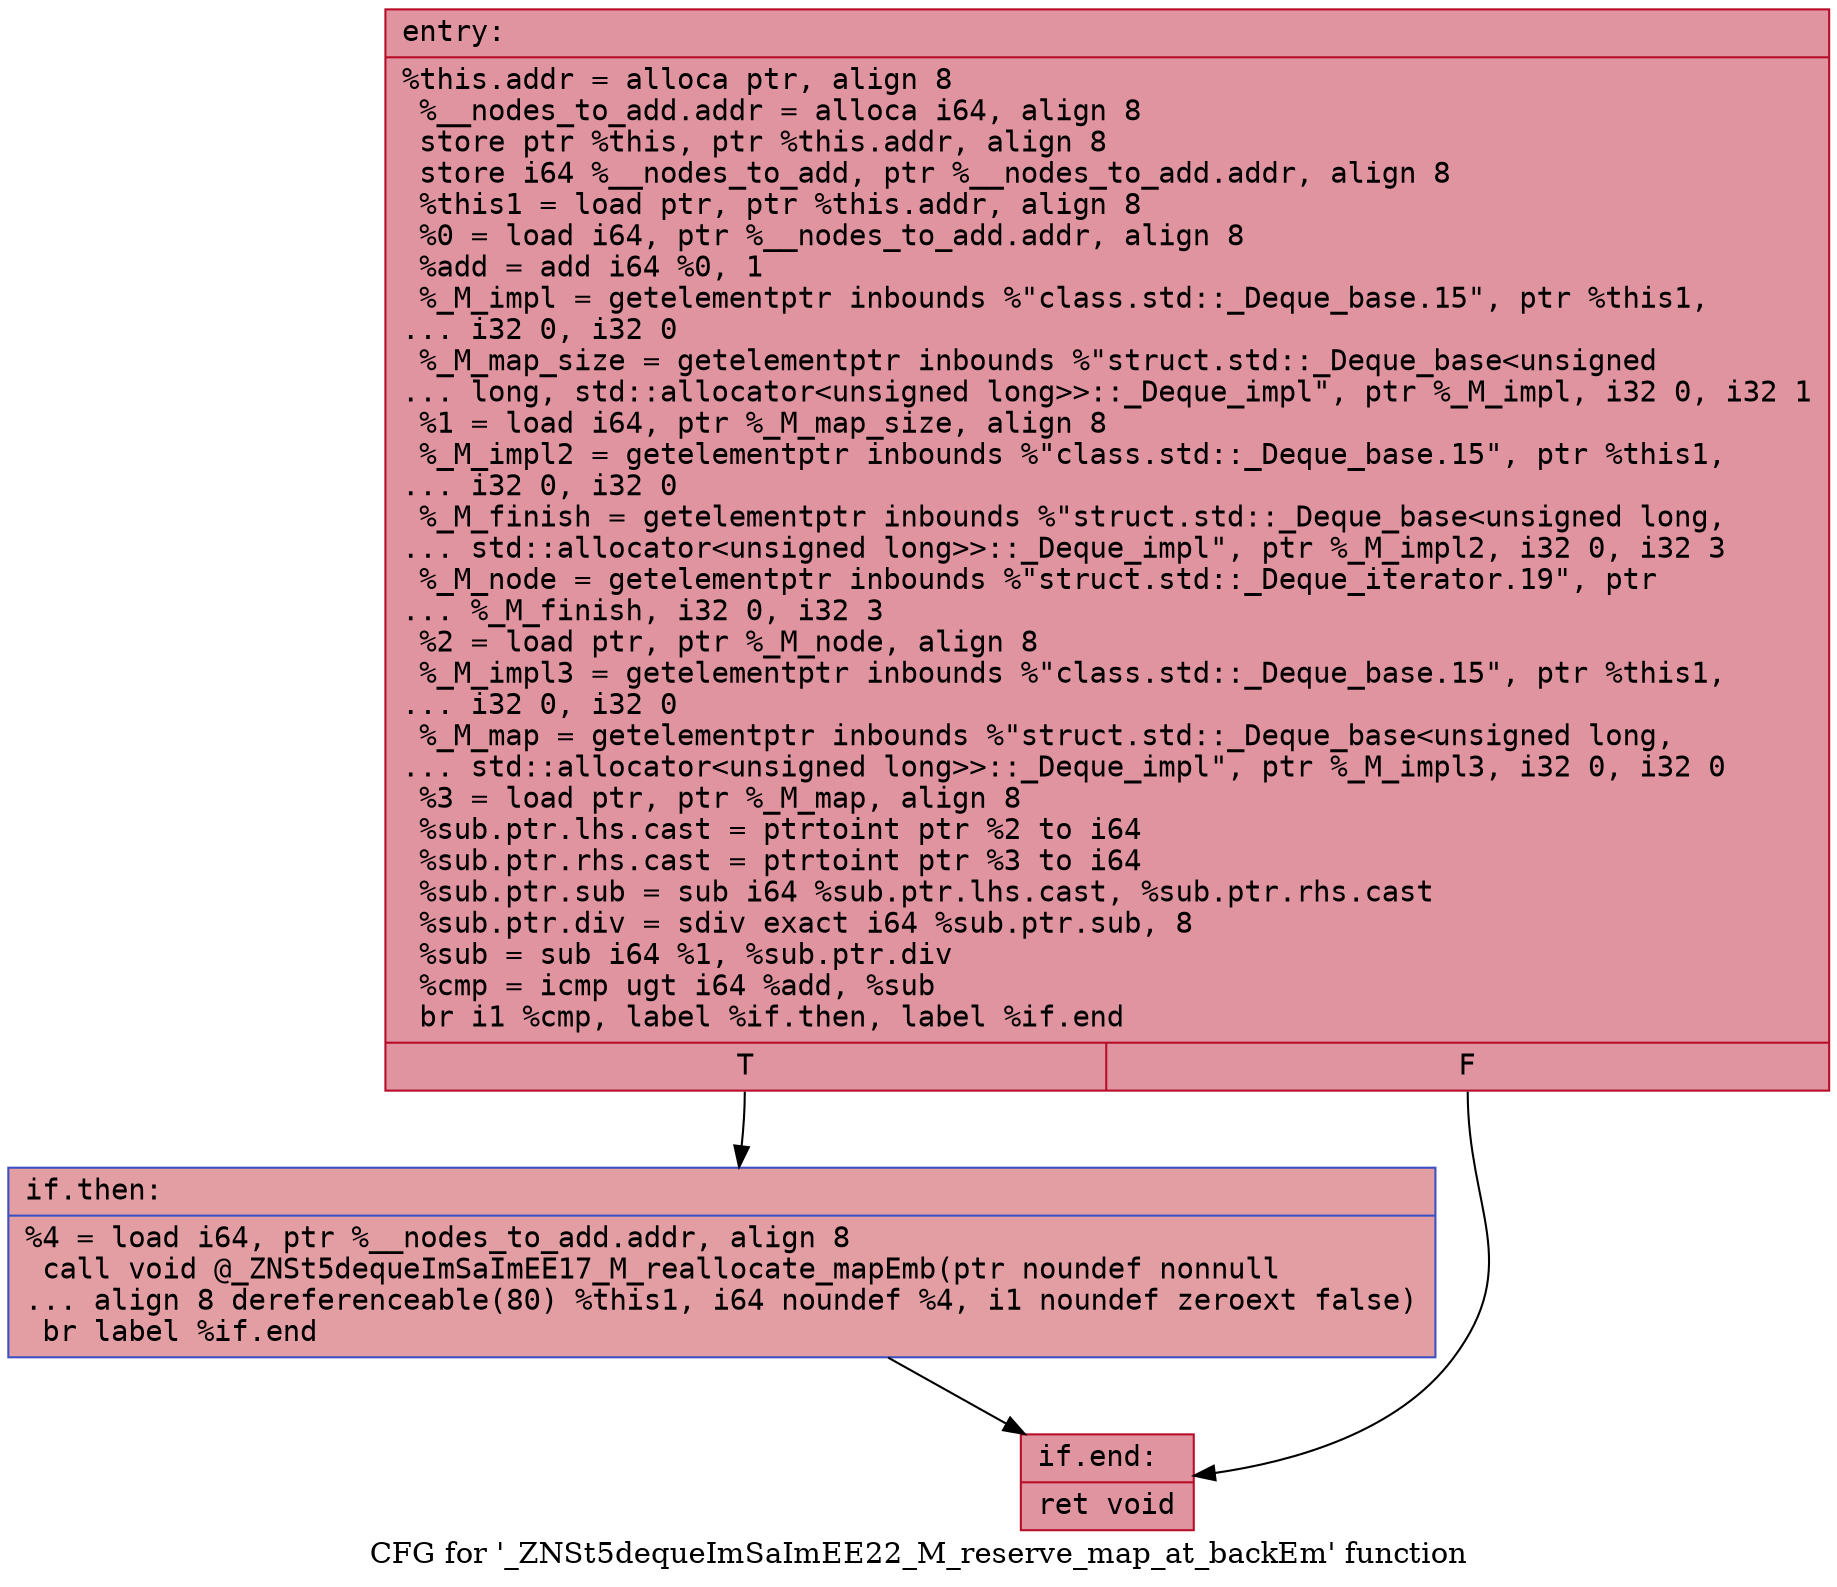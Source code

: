 digraph "CFG for '_ZNSt5dequeImSaImEE22_M_reserve_map_at_backEm' function" {
	label="CFG for '_ZNSt5dequeImSaImEE22_M_reserve_map_at_backEm' function";

	Node0x560dc9ffee80 [shape=record,color="#b70d28ff", style=filled, fillcolor="#b70d2870" fontname="Courier",label="{entry:\l|  %this.addr = alloca ptr, align 8\l  %__nodes_to_add.addr = alloca i64, align 8\l  store ptr %this, ptr %this.addr, align 8\l  store i64 %__nodes_to_add, ptr %__nodes_to_add.addr, align 8\l  %this1 = load ptr, ptr %this.addr, align 8\l  %0 = load i64, ptr %__nodes_to_add.addr, align 8\l  %add = add i64 %0, 1\l  %_M_impl = getelementptr inbounds %\"class.std::_Deque_base.15\", ptr %this1,\l... i32 0, i32 0\l  %_M_map_size = getelementptr inbounds %\"struct.std::_Deque_base\<unsigned\l... long, std::allocator\<unsigned long\>\>::_Deque_impl\", ptr %_M_impl, i32 0, i32 1\l  %1 = load i64, ptr %_M_map_size, align 8\l  %_M_impl2 = getelementptr inbounds %\"class.std::_Deque_base.15\", ptr %this1,\l... i32 0, i32 0\l  %_M_finish = getelementptr inbounds %\"struct.std::_Deque_base\<unsigned long,\l... std::allocator\<unsigned long\>\>::_Deque_impl\", ptr %_M_impl2, i32 0, i32 3\l  %_M_node = getelementptr inbounds %\"struct.std::_Deque_iterator.19\", ptr\l... %_M_finish, i32 0, i32 3\l  %2 = load ptr, ptr %_M_node, align 8\l  %_M_impl3 = getelementptr inbounds %\"class.std::_Deque_base.15\", ptr %this1,\l... i32 0, i32 0\l  %_M_map = getelementptr inbounds %\"struct.std::_Deque_base\<unsigned long,\l... std::allocator\<unsigned long\>\>::_Deque_impl\", ptr %_M_impl3, i32 0, i32 0\l  %3 = load ptr, ptr %_M_map, align 8\l  %sub.ptr.lhs.cast = ptrtoint ptr %2 to i64\l  %sub.ptr.rhs.cast = ptrtoint ptr %3 to i64\l  %sub.ptr.sub = sub i64 %sub.ptr.lhs.cast, %sub.ptr.rhs.cast\l  %sub.ptr.div = sdiv exact i64 %sub.ptr.sub, 8\l  %sub = sub i64 %1, %sub.ptr.div\l  %cmp = icmp ugt i64 %add, %sub\l  br i1 %cmp, label %if.then, label %if.end\l|{<s0>T|<s1>F}}"];
	Node0x560dc9ffee80:s0 -> Node0x560dc9fffff0[tooltip="entry -> if.then\nProbability 50.00%" ];
	Node0x560dc9ffee80:s1 -> Node0x560dca000060[tooltip="entry -> if.end\nProbability 50.00%" ];
	Node0x560dc9fffff0 [shape=record,color="#3d50c3ff", style=filled, fillcolor="#be242e70" fontname="Courier",label="{if.then:\l|  %4 = load i64, ptr %__nodes_to_add.addr, align 8\l  call void @_ZNSt5dequeImSaImEE17_M_reallocate_mapEmb(ptr noundef nonnull\l... align 8 dereferenceable(80) %this1, i64 noundef %4, i1 noundef zeroext false)\l  br label %if.end\l}"];
	Node0x560dc9fffff0 -> Node0x560dca000060[tooltip="if.then -> if.end\nProbability 100.00%" ];
	Node0x560dca000060 [shape=record,color="#b70d28ff", style=filled, fillcolor="#b70d2870" fontname="Courier",label="{if.end:\l|  ret void\l}"];
}
